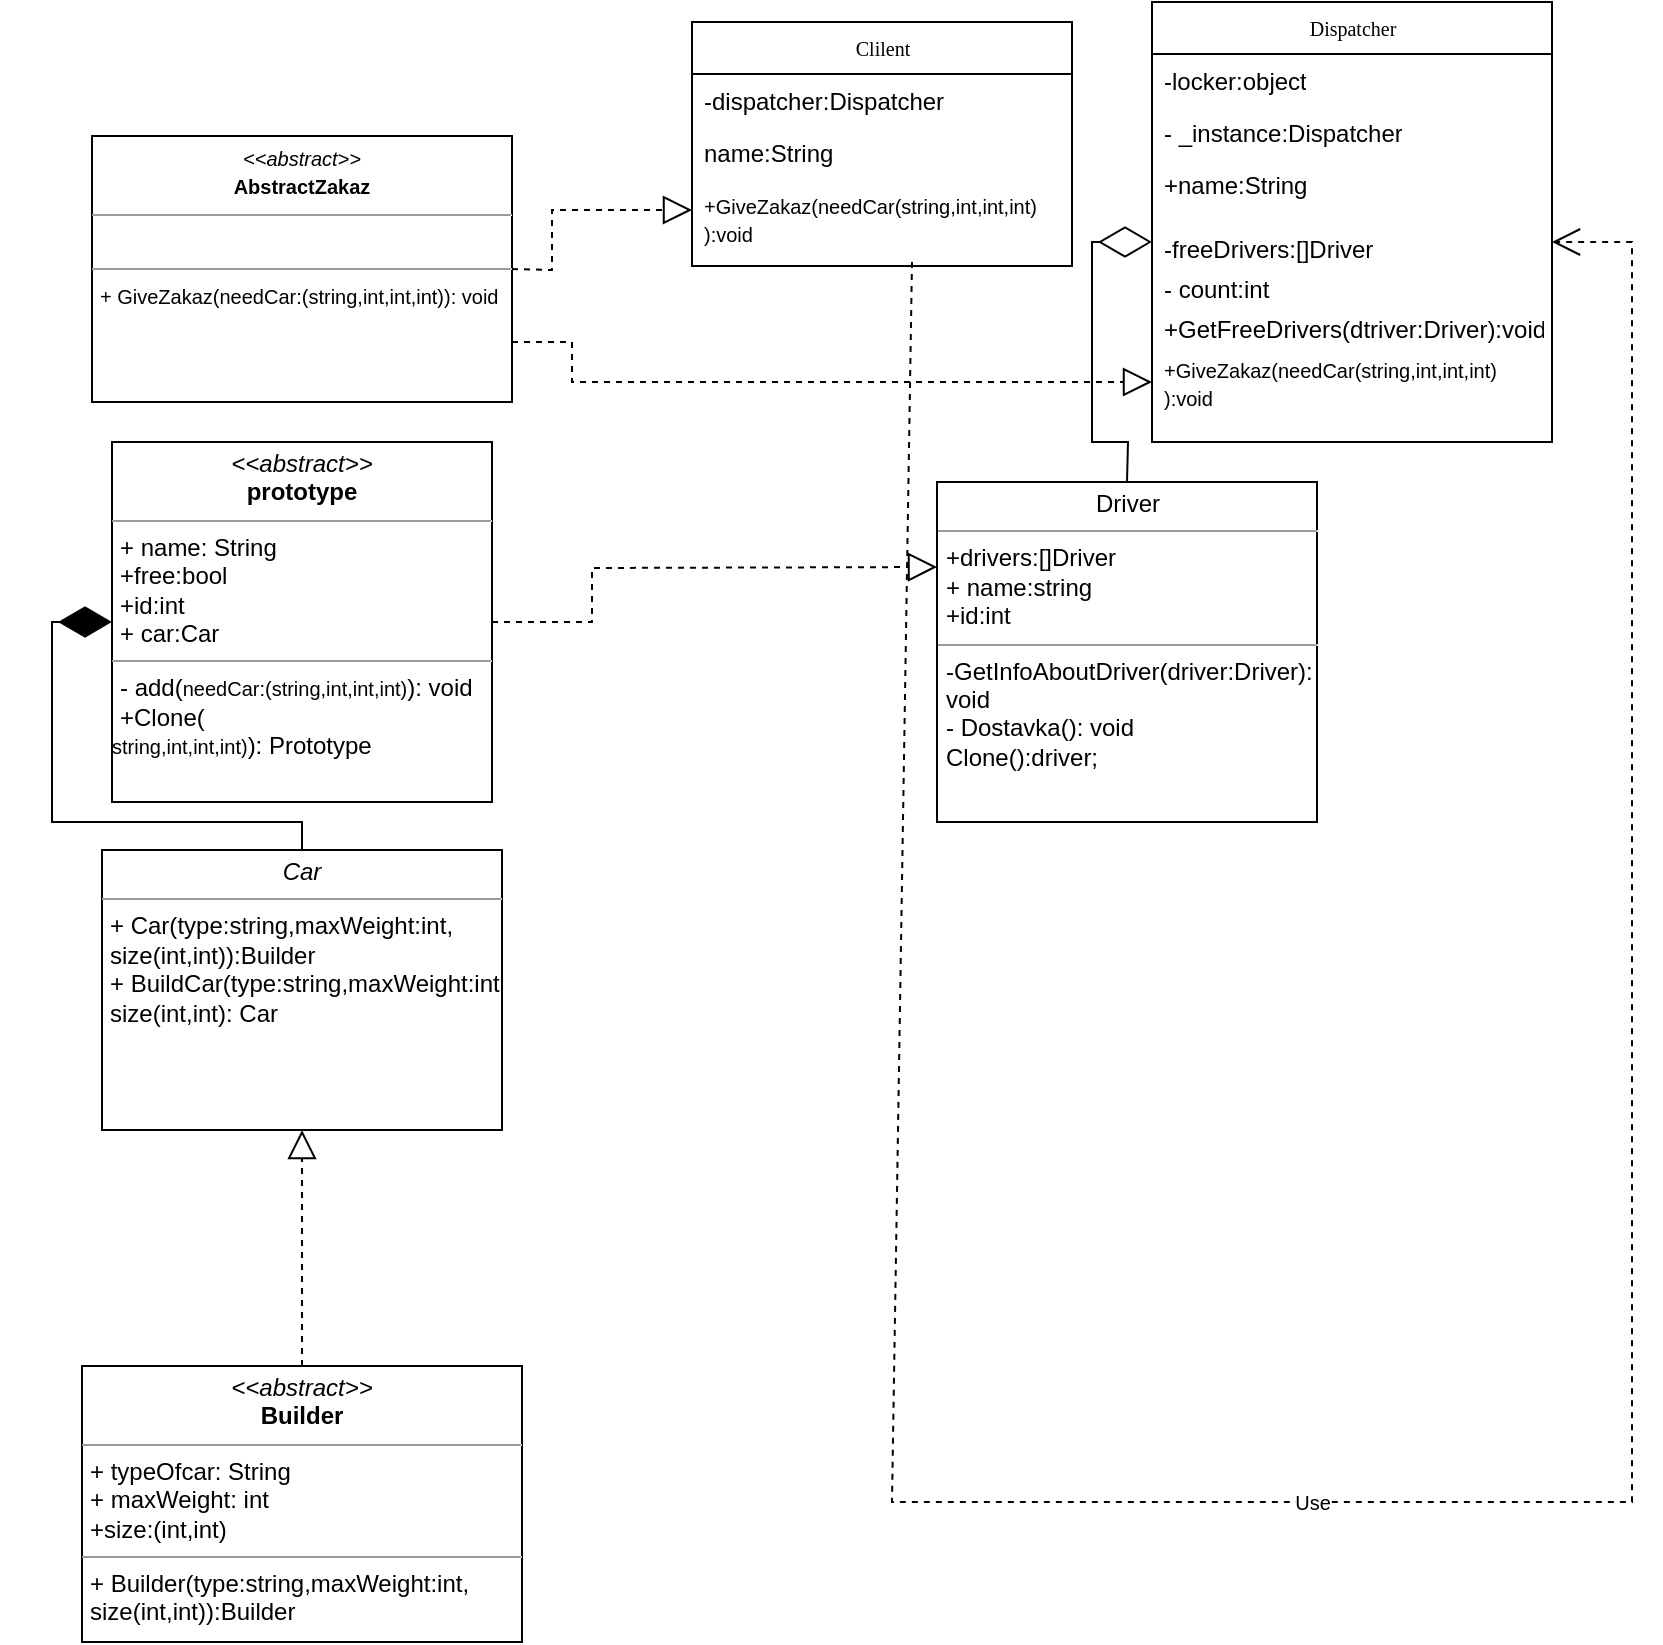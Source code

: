 <mxfile version="20.7.4" type="device"><diagram name="Page-1" id="c4acf3e9-155e-7222-9cf6-157b1a14988f"><mxGraphModel dx="1050" dy="581" grid="1" gridSize="10" guides="1" tooltips="1" connect="1" arrows="1" fold="1" page="1" pageScale="1" pageWidth="850" pageHeight="1100" background="none" math="0" shadow="0"><root><mxCell id="0"/><mxCell id="1" parent="0"/><mxCell id="17acba5748e5396b-20" value="Clilent" style="swimlane;html=1;fontStyle=0;childLayout=stackLayout;horizontal=1;startSize=26;fillColor=none;horizontalStack=0;resizeParent=1;resizeLast=0;collapsible=1;marginBottom=0;swimlaneFillColor=#ffffff;rounded=0;shadow=0;comic=0;labelBackgroundColor=none;strokeWidth=1;fontFamily=Verdana;fontSize=10;align=center;" parent="1" vertex="1"><mxGeometry x="350" y="40" width="190" height="122" as="geometry"/></mxCell><mxCell id="17acba5748e5396b-21" value="-dispatcher:Dispatcher" style="text;html=1;strokeColor=none;fillColor=none;align=left;verticalAlign=top;spacingLeft=4;spacingRight=4;whiteSpace=wrap;overflow=hidden;rotatable=0;points=[[0,0.5],[1,0.5]];portConstraint=eastwest;" parent="17acba5748e5396b-20" vertex="1"><mxGeometry y="26" width="190" height="26" as="geometry"/></mxCell><mxCell id="17acba5748e5396b-24" value="name:String" style="text;html=1;strokeColor=none;fillColor=none;align=left;verticalAlign=top;spacingLeft=4;spacingRight=4;whiteSpace=wrap;overflow=hidden;rotatable=0;points=[[0,0.5],[1,0.5]];portConstraint=eastwest;" parent="17acba5748e5396b-20" vertex="1"><mxGeometry y="52" width="190" height="26" as="geometry"/></mxCell><mxCell id="17acba5748e5396b-26" value="&lt;font style=&quot;font-size: 10px;&quot;&gt;+GiveZakaz(needCar(string,int,int,int)&lt;br&gt;):void&lt;/font&gt;" style="text;html=1;strokeColor=none;fillColor=none;align=left;verticalAlign=top;spacingLeft=4;spacingRight=4;whiteSpace=wrap;overflow=hidden;rotatable=0;points=[[0,0.5],[1,0.5]];portConstraint=eastwest;" parent="17acba5748e5396b-20" vertex="1"><mxGeometry y="78" width="190" height="32" as="geometry"/></mxCell><mxCell id="17acba5748e5396b-30" value="Dispatcher" style="swimlane;html=1;fontStyle=0;childLayout=stackLayout;horizontal=1;startSize=26;fillColor=none;horizontalStack=0;resizeParent=1;resizeLast=0;collapsible=1;marginBottom=0;swimlaneFillColor=#ffffff;rounded=0;shadow=0;comic=0;labelBackgroundColor=none;strokeWidth=1;fontFamily=Verdana;fontSize=10;align=center;" parent="1" vertex="1"><mxGeometry x="580" y="30" width="200" height="220" as="geometry"/></mxCell><mxCell id="17acba5748e5396b-31" value="-locker:object" style="text;html=1;strokeColor=none;fillColor=none;align=left;verticalAlign=top;spacingLeft=4;spacingRight=4;whiteSpace=wrap;overflow=hidden;rotatable=0;points=[[0,0.5],[1,0.5]];portConstraint=eastwest;" parent="17acba5748e5396b-30" vertex="1"><mxGeometry y="26" width="200" height="26" as="geometry"/></mxCell><mxCell id="17acba5748e5396b-32" value="- _instance:Dispatcher&lt;br&gt;" style="text;html=1;strokeColor=none;fillColor=none;align=left;verticalAlign=top;spacingLeft=4;spacingRight=4;whiteSpace=wrap;overflow=hidden;rotatable=0;points=[[0,0.5],[1,0.5]];portConstraint=eastwest;" parent="17acba5748e5396b-30" vertex="1"><mxGeometry y="52" width="200" height="26" as="geometry"/></mxCell><mxCell id="MaDkdz-ehZdheUWBrG3I-4" value="+name:String" style="text;html=1;strokeColor=none;fillColor=none;align=left;verticalAlign=top;spacingLeft=4;spacingRight=4;whiteSpace=wrap;overflow=hidden;rotatable=0;points=[[0,0.5],[1,0.5]];portConstraint=eastwest;" parent="17acba5748e5396b-30" vertex="1"><mxGeometry y="78" width="200" height="32" as="geometry"/></mxCell><mxCell id="MaDkdz-ehZdheUWBrG3I-5" value="-freeDrivers:[]Driver" style="text;html=1;strokeColor=none;fillColor=none;align=left;verticalAlign=top;spacingLeft=4;spacingRight=4;whiteSpace=wrap;overflow=hidden;rotatable=0;points=[[0,0.5],[1,0.5]];portConstraint=eastwest;" parent="17acba5748e5396b-30" vertex="1"><mxGeometry y="110" width="200" height="20" as="geometry"/></mxCell><mxCell id="MaDkdz-ehZdheUWBrG3I-8" value="- count:int" style="text;html=1;strokeColor=none;fillColor=none;align=left;verticalAlign=top;spacingLeft=4;spacingRight=4;whiteSpace=wrap;overflow=hidden;rotatable=0;points=[[0,0.5],[1,0.5]];portConstraint=eastwest;" parent="17acba5748e5396b-30" vertex="1"><mxGeometry y="130" width="200" height="20" as="geometry"/></mxCell><mxCell id="MaDkdz-ehZdheUWBrG3I-9" value="+GetFreeDrivers(dtriver:Driver):void" style="text;html=1;strokeColor=none;fillColor=none;align=left;verticalAlign=top;spacingLeft=4;spacingRight=4;whiteSpace=wrap;overflow=hidden;rotatable=0;points=[[0,0.5],[1,0.5]];portConstraint=eastwest;" parent="17acba5748e5396b-30" vertex="1"><mxGeometry y="150" width="200" height="20" as="geometry"/></mxCell><mxCell id="17acba5748e5396b-33" value="&lt;span style=&quot;font-size: 10px;&quot;&gt;+GiveZakaz(needCar(string,int,int,int)&lt;/span&gt;&lt;br style=&quot;border-color: var(--border-color); font-size: 10px;&quot;&gt;&lt;span style=&quot;font-size: 10px;&quot;&gt;):void&lt;/span&gt;" style="text;html=1;strokeColor=none;fillColor=none;align=left;verticalAlign=top;spacingLeft=4;spacingRight=4;whiteSpace=wrap;overflow=hidden;rotatable=0;points=[[0,0.5],[1,0.5]];portConstraint=eastwest;" parent="17acba5748e5396b-30" vertex="1"><mxGeometry y="170" width="200" height="40" as="geometry"/></mxCell><mxCell id="5d2195bd80daf111-12" value="&lt;p style=&quot;margin:0px;margin-top:4px;text-align:center;&quot;&gt;&lt;i&gt;&amp;lt;&amp;lt;abstract&amp;gt;&amp;gt;&lt;/i&gt;&lt;br&gt;&lt;b&gt;Builder&lt;/b&gt;&lt;/p&gt;&lt;hr size=&quot;1&quot;&gt;&lt;p style=&quot;margin:0px;margin-left:4px;&quot;&gt;+ typeOfcar: String&lt;br&gt;+ maxWeight: int&lt;/p&gt;&lt;p style=&quot;margin:0px;margin-left:4px;&quot;&gt;+size:(int,int)&lt;/p&gt;&lt;hr size=&quot;1&quot;&gt;&lt;p style=&quot;margin:0px;margin-left:4px;&quot;&gt;+ Builder(&lt;span style=&quot;background-color: initial;&quot;&gt;type:string,maxWeight:int,&lt;/span&gt;&lt;/p&gt;&lt;p style=&quot;margin:0px;margin-left:4px;&quot;&gt;&lt;span style=&quot;background-color: initial;&quot;&gt;size(int,int)&lt;/span&gt;):Builder&lt;/p&gt;" style="verticalAlign=top;align=left;overflow=fill;fontSize=12;fontFamily=Helvetica;html=1;rounded=0;shadow=0;comic=0;labelBackgroundColor=none;strokeWidth=1" parent="1" vertex="1"><mxGeometry x="45" y="712" width="220" height="138" as="geometry"/></mxCell><mxCell id="5d2195bd80daf111-15" value="&lt;p style=&quot;margin:0px;margin-top:4px;text-align:center;&quot;&gt;Driver&lt;/p&gt;&lt;hr size=&quot;1&quot;&gt;&lt;p style=&quot;margin:0px;margin-left:4px;&quot;&gt;+drivers:[]Driver&lt;br&gt;+ name:string&lt;/p&gt;&lt;p style=&quot;margin:0px;margin-left:4px;&quot;&gt;+id:int&lt;/p&gt;&lt;hr size=&quot;1&quot;&gt;&lt;p style=&quot;margin:0px;margin-left:4px;&quot;&gt;-GetInfoAboutDriver(driver:Driver):&lt;/p&gt;&lt;p style=&quot;margin:0px;margin-left:4px;&quot;&gt;void&lt;br&gt;- Dostavka(): void&lt;/p&gt;&lt;p style=&quot;margin:0px;margin-left:4px;&quot;&gt;Clone():driver;&lt;/p&gt;" style="verticalAlign=top;align=left;overflow=fill;fontSize=12;fontFamily=Helvetica;html=1;rounded=0;shadow=0;comic=0;labelBackgroundColor=none;strokeWidth=1" parent="1" vertex="1"><mxGeometry x="472.5" y="270" width="190" height="170" as="geometry"/></mxCell><mxCell id="5d2195bd80daf111-18" value="&lt;p style=&quot;margin:0px;margin-top:4px;text-align:center;&quot;&gt;&lt;font style=&quot;font-size: 10px;&quot;&gt;&lt;i&gt;&amp;lt;&amp;lt;abstract&amp;gt;&amp;gt;&lt;/i&gt;&lt;br&gt;&lt;b&gt;AbstractZakaz&lt;/b&gt;&lt;/font&gt;&lt;/p&gt;&lt;hr size=&quot;1&quot;&gt;&lt;p style=&quot;margin:0px;margin-left:4px;&quot;&gt;&lt;font style=&quot;font-size: 10px;&quot;&gt;&lt;br&gt;&lt;/font&gt;&lt;/p&gt;&lt;hr size=&quot;1&quot;&gt;&lt;p style=&quot;margin:0px;margin-left:4px;&quot;&gt;&lt;font style=&quot;font-size: 10px;&quot;&gt;+ GiveZakaz(needCar:(string,int,int,int)): void&lt;/font&gt;&lt;br&gt;&lt;/p&gt;" style="verticalAlign=top;align=left;overflow=fill;fontSize=12;fontFamily=Helvetica;html=1;rounded=0;shadow=0;comic=0;labelBackgroundColor=none;strokeWidth=1" parent="1" vertex="1"><mxGeometry x="50" y="97" width="210" height="133" as="geometry"/></mxCell><mxCell id="5d2195bd80daf111-19" value="&lt;p style=&quot;margin:0px;margin-top:4px;text-align:center;&quot;&gt;&lt;i&gt;&amp;lt;&amp;lt;abstract&amp;gt;&amp;gt;&lt;/i&gt;&lt;br&gt;&lt;b&gt;prototype&lt;/b&gt;&lt;/p&gt;&lt;hr size=&quot;1&quot;&gt;&lt;p style=&quot;margin:0px;margin-left:4px;&quot;&gt;+ name: String&lt;/p&gt;&lt;p style=&quot;margin:0px;margin-left:4px;&quot;&gt;+free:bool&lt;/p&gt;&lt;p style=&quot;margin:0px;margin-left:4px;&quot;&gt;+id:int&lt;br&gt;+ car:Car&lt;/p&gt;&lt;hr size=&quot;1&quot;&gt;&lt;p style=&quot;margin:0px;margin-left:4px;&quot;&gt;- add(&lt;span style=&quot;font-size: 10px;&quot;&gt;needCar:(string,int,int,int)&lt;/span&gt;): void&lt;/p&gt;&lt;p style=&quot;margin:0px;margin-left:4px;&quot;&gt;+Clone(&lt;/p&gt;&lt;span style=&quot;font-size: 10px;&quot;&gt;string,int,int,int)&lt;/span&gt;&lt;span style=&quot;background-color: initial;&quot;&gt;): Prototype&lt;/span&gt;&lt;span style=&quot;font-size: 10px;&quot;&gt;&lt;br&gt;&lt;/span&gt;" style="verticalAlign=top;align=left;overflow=fill;fontSize=12;fontFamily=Helvetica;html=1;rounded=0;shadow=0;comic=0;labelBackgroundColor=none;strokeWidth=1" parent="1" vertex="1"><mxGeometry x="60" y="250" width="190" height="180" as="geometry"/></mxCell><mxCell id="5d2195bd80daf111-20" value="&lt;p style=&quot;margin:0px;margin-top:4px;text-align:center;&quot;&gt;&lt;i&gt;Car&lt;/i&gt;&lt;/p&gt;&lt;hr size=&quot;1&quot;&gt;&lt;p style=&quot;margin:0px;margin-left:4px;&quot;&gt;&lt;/p&gt;&lt;p style=&quot;margin:0px;margin-left:4px;&quot;&gt;+ Car(&lt;span style=&quot;background-color: initial;&quot;&gt;type:string,maxWeight:int,&lt;/span&gt;&lt;/p&gt;&lt;p style=&quot;margin:0px;margin-left:4px;&quot;&gt;&lt;span style=&quot;background-color: initial;&quot;&gt;size(int,int)&lt;/span&gt;):Builder&lt;br&gt;+ BuildCar(type:string,maxWeight:int,&lt;/p&gt;&lt;p style=&quot;margin:0px;margin-left:4px;&quot;&gt;size(int,int): Car&lt;/p&gt;" style="verticalAlign=top;align=left;overflow=fill;fontSize=12;fontFamily=Helvetica;html=1;rounded=0;shadow=0;comic=0;labelBackgroundColor=none;strokeWidth=1" parent="1" vertex="1"><mxGeometry x="55" y="454" width="200" height="140" as="geometry"/></mxCell><mxCell id="MaDkdz-ehZdheUWBrG3I-2" value="" style="endArrow=block;dashed=1;endFill=0;endSize=12;html=1;rounded=0;exitX=1;exitY=0.5;exitDx=0;exitDy=0;entryX=0;entryY=0.5;entryDx=0;entryDy=0;" parent="1" source="5d2195bd80daf111-18" target="17acba5748e5396b-26" edge="1"><mxGeometry width="160" relative="1" as="geometry"><mxPoint x="340" y="290" as="sourcePoint"/><mxPoint x="500" y="290" as="targetPoint"/><Array as="points"><mxPoint x="280" y="164"/><mxPoint x="280" y="134"/></Array></mxGeometry></mxCell><mxCell id="MaDkdz-ehZdheUWBrG3I-3" value="" style="endArrow=block;dashed=1;endFill=0;endSize=12;html=1;rounded=0;entryX=0;entryY=0.5;entryDx=0;entryDy=0;" parent="1" target="17acba5748e5396b-33" edge="1"><mxGeometry width="160" relative="1" as="geometry"><mxPoint x="260" y="200" as="sourcePoint"/><mxPoint x="360" y="144" as="targetPoint"/><Array as="points"><mxPoint x="290" y="200"/><mxPoint x="290" y="220"/></Array></mxGeometry></mxCell><mxCell id="MaDkdz-ehZdheUWBrG3I-11" value="" style="endArrow=block;dashed=1;endFill=0;endSize=12;html=1;rounded=0;exitX=0.5;exitY=0;exitDx=0;exitDy=0;entryX=0.5;entryY=1;entryDx=0;entryDy=0;" parent="1" source="5d2195bd80daf111-12" target="5d2195bd80daf111-20" edge="1"><mxGeometry width="160" relative="1" as="geometry"><mxPoint x="280" y="183.5" as="sourcePoint"/><mxPoint x="155" y="580" as="targetPoint"/><Array as="points"/></mxGeometry></mxCell><mxCell id="MaDkdz-ehZdheUWBrG3I-14" value="" style="endArrow=diamondThin;endFill=1;endSize=24;html=1;rounded=0;fontSize=10;entryX=0;entryY=0.5;entryDx=0;entryDy=0;exitX=0.5;exitY=0;exitDx=0;exitDy=0;" parent="1" source="5d2195bd80daf111-20" target="5d2195bd80daf111-19" edge="1"><mxGeometry width="160" relative="1" as="geometry"><mxPoint x="340" y="290" as="sourcePoint"/><mxPoint x="500" y="290" as="targetPoint"/><Array as="points"><mxPoint x="155" y="440"/><mxPoint x="30" y="440"/><mxPoint x="30" y="340"/></Array></mxGeometry></mxCell><mxCell id="MaDkdz-ehZdheUWBrG3I-15" value="" style="endArrow=block;dashed=1;endFill=0;endSize=12;html=1;rounded=0;exitX=1;exitY=0.5;exitDx=0;exitDy=0;entryX=0;entryY=0.25;entryDx=0;entryDy=0;" parent="1" source="5d2195bd80daf111-19" target="5d2195bd80daf111-15" edge="1"><mxGeometry width="160" relative="1" as="geometry"><mxPoint x="270" y="173.5" as="sourcePoint"/><mxPoint x="360" y="144" as="targetPoint"/><Array as="points"><mxPoint x="300" y="340"/><mxPoint x="300" y="313"/></Array></mxGeometry></mxCell><mxCell id="MaDkdz-ehZdheUWBrG3I-16" value="Use" style="endArrow=open;endSize=12;dashed=1;html=1;rounded=0;fontSize=10;entryX=1;entryY=0.5;entryDx=0;entryDy=0;" parent="1" target="MaDkdz-ehZdheUWBrG3I-5" edge="1"><mxGeometry width="160" relative="1" as="geometry"><mxPoint x="460" y="160" as="sourcePoint"/><mxPoint x="500" y="560" as="targetPoint"/><Array as="points"><mxPoint x="450" y="780"/><mxPoint x="820" y="780"/><mxPoint x="820" y="150"/></Array></mxGeometry></mxCell><mxCell id="9jelBGhJJYj2y6sY4haI-2" value="" style="endArrow=diamondThin;endFill=0;endSize=24;html=1;rounded=0;fontSize=10;entryX=0;entryY=0.5;entryDx=0;entryDy=0;exitX=0.5;exitY=0;exitDx=0;exitDy=0;" edge="1" parent="1" source="5d2195bd80daf111-15" target="MaDkdz-ehZdheUWBrG3I-5"><mxGeometry width="160" relative="1" as="geometry"><mxPoint x="340" y="210" as="sourcePoint"/><mxPoint x="500" y="210" as="targetPoint"/><Array as="points"><mxPoint x="568" y="250"/><mxPoint x="550" y="250"/><mxPoint x="550" y="150"/></Array></mxGeometry></mxCell></root></mxGraphModel></diagram></mxfile>